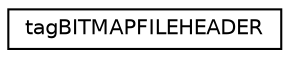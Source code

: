 digraph "Graphical Class Hierarchy"
{
  edge [fontname="Helvetica",fontsize="10",labelfontname="Helvetica",labelfontsize="10"];
  node [fontname="Helvetica",fontsize="10",shape=record];
  rankdir="LR";
  Node1 [label="tagBITMAPFILEHEADER",height=0.2,width=0.4,color="black", fillcolor="white", style="filled",URL="$structtag_b_i_t_m_a_p_f_i_l_e_h_e_a_d_e_r.html"];
}
